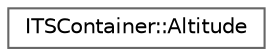 digraph "类继承关系图"
{
 // INTERACTIVE_SVG=YES
 // LATEX_PDF_SIZE
  bgcolor="transparent";
  edge [fontname=Helvetica,fontsize=10,labelfontname=Helvetica,labelfontsize=10];
  node [fontname=Helvetica,fontsize=10,shape=box,height=0.2,width=0.4];
  rankdir="LR";
  Node0 [id="Node000000",label="ITSContainer::Altitude",height=0.2,width=0.4,color="grey40", fillcolor="white", style="filled",URL="$d0/db6/structITSContainer_1_1Altitude.html",tooltip=" "];
}
